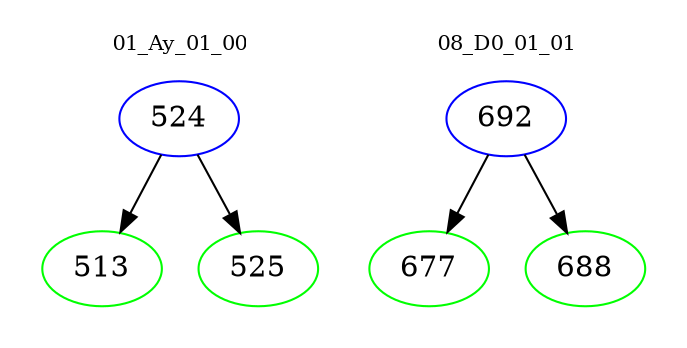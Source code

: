 digraph{
subgraph cluster_0 {
color = white
label = "01_Ay_01_00";
fontsize=10;
T0_524 [label="524", color="blue"]
T0_524 -> T0_513 [color="black"]
T0_513 [label="513", color="green"]
T0_524 -> T0_525 [color="black"]
T0_525 [label="525", color="green"]
}
subgraph cluster_1 {
color = white
label = "08_D0_01_01";
fontsize=10;
T1_692 [label="692", color="blue"]
T1_692 -> T1_677 [color="black"]
T1_677 [label="677", color="green"]
T1_692 -> T1_688 [color="black"]
T1_688 [label="688", color="green"]
}
}
